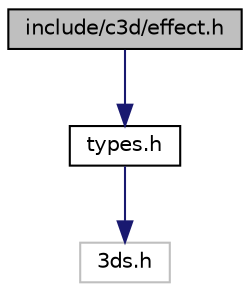 digraph "include/c3d/effect.h"
{
  edge [fontname="Helvetica",fontsize="10",labelfontname="Helvetica",labelfontsize="10"];
  node [fontname="Helvetica",fontsize="10",shape=record];
  Node0 [label="include/c3d/effect.h",height=0.2,width=0.4,color="black", fillcolor="grey75", style="filled", fontcolor="black"];
  Node0 -> Node1 [color="midnightblue",fontsize="10",style="solid",fontname="Helvetica"];
  Node1 [label="types.h",height=0.2,width=0.4,color="black", fillcolor="white", style="filled",URL="$types_8h.html"];
  Node1 -> Node2 [color="midnightblue",fontsize="10",style="solid",fontname="Helvetica"];
  Node2 [label="3ds.h",height=0.2,width=0.4,color="grey75", fillcolor="white", style="filled"];
}
